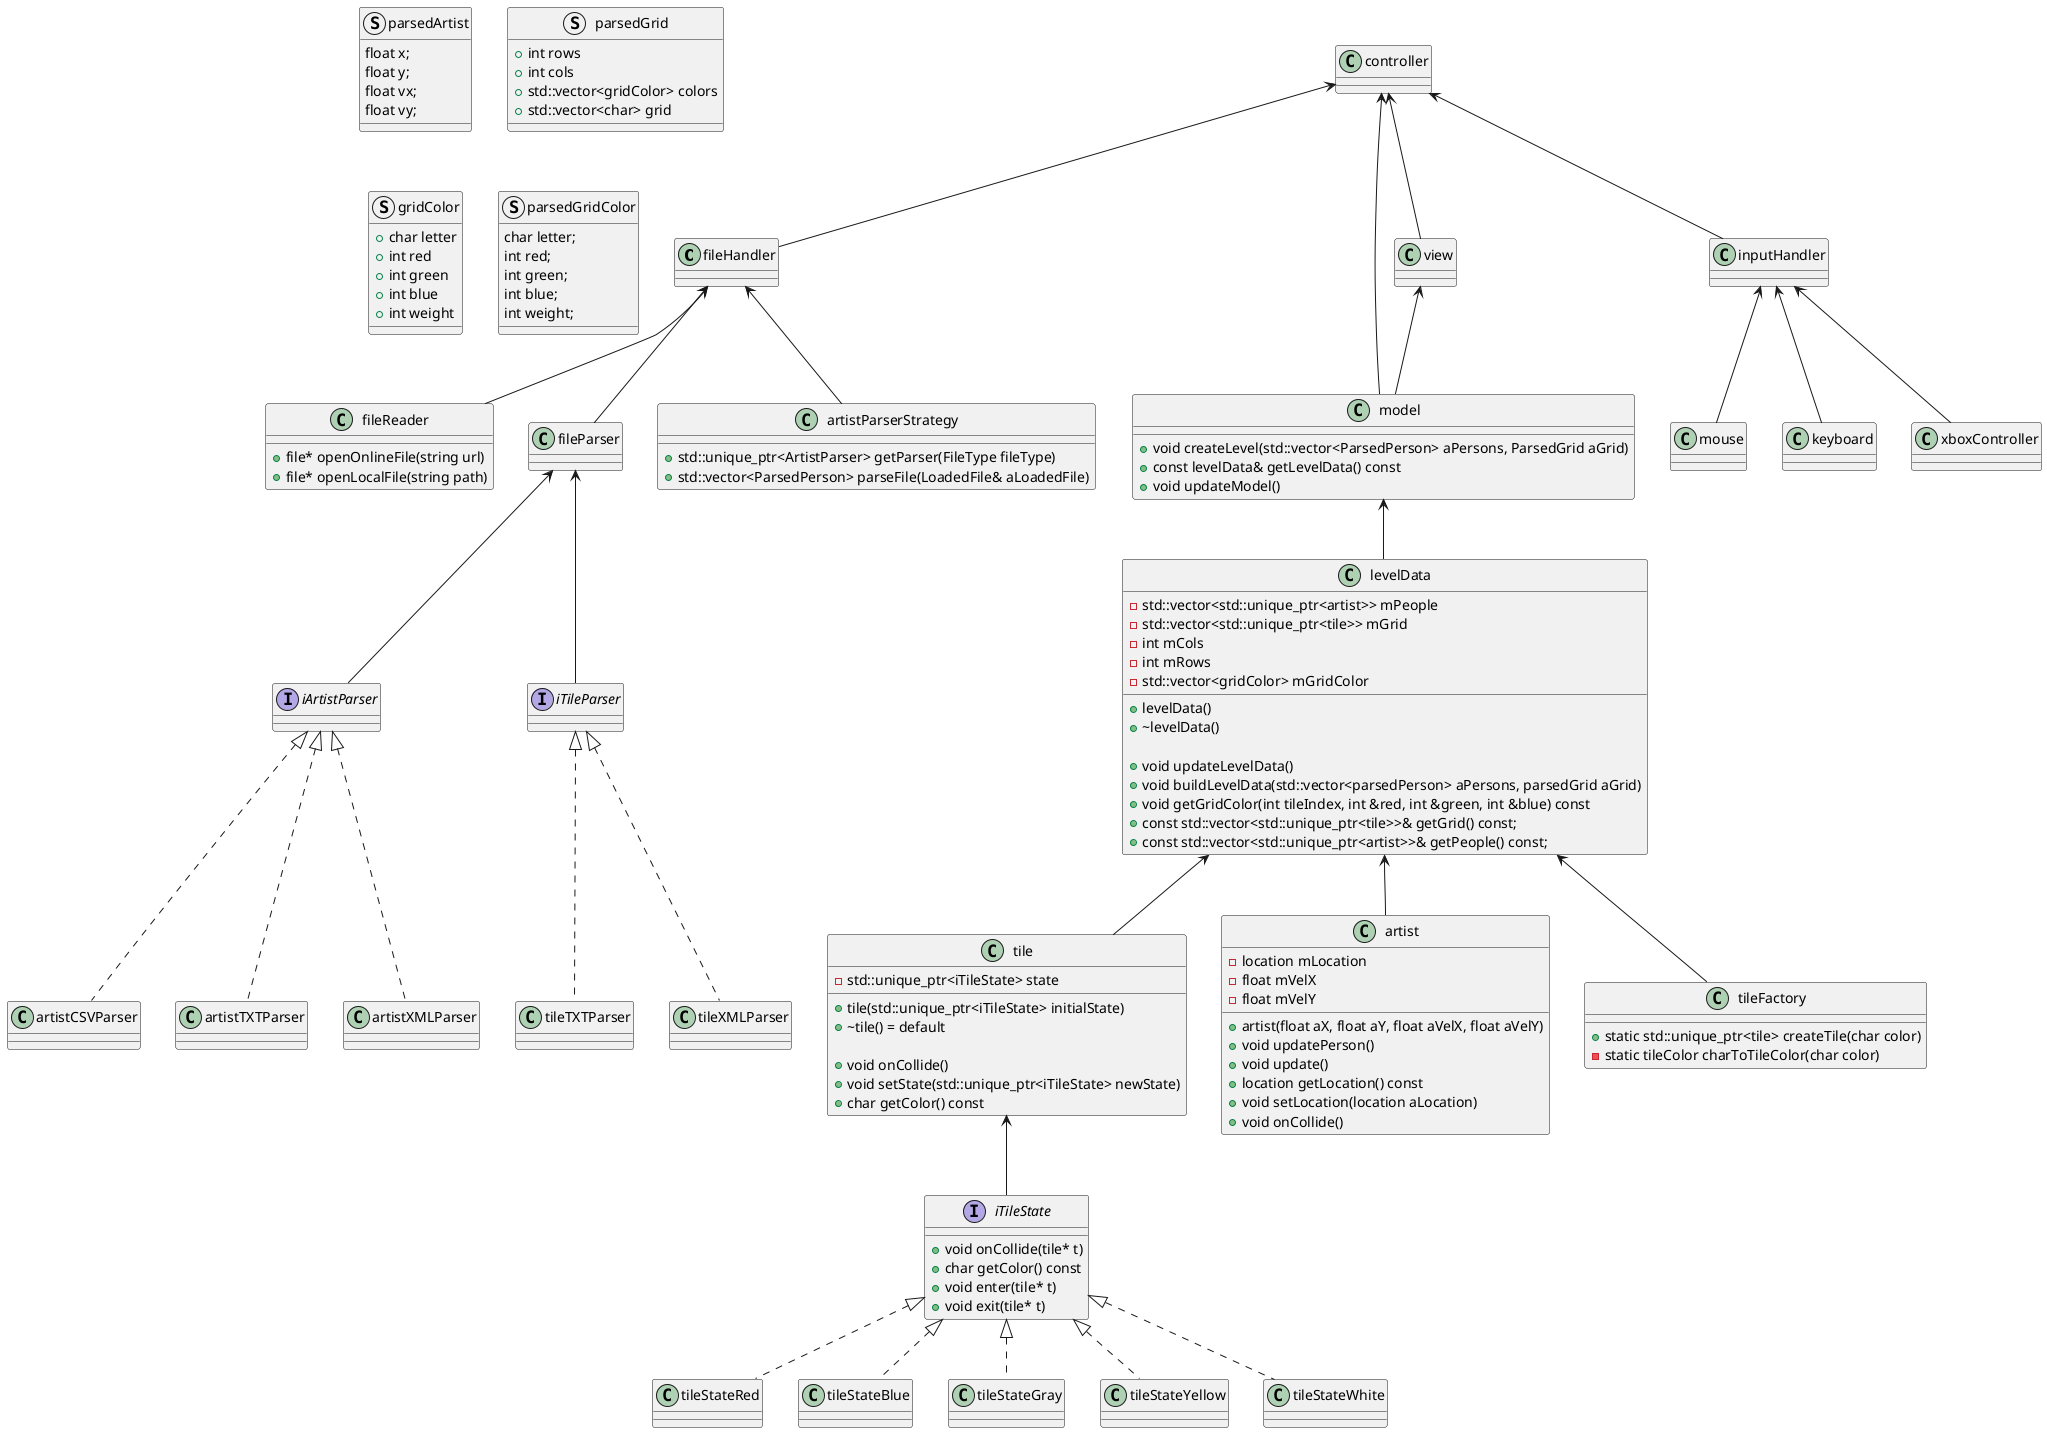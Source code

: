 @startuml

class fileHandler {
}

class fileReader {
    +file* openOnlineFile(string url)
    +file* openLocalFile(string path)
}

class fileParser {
}

interface iArtistParser {

}

interface iTileParser {

}

class artistCSVParser{ 
}

class artistTXTParser {
}

class artistXMLParser {
}

class artistParserStrategy {
    +std::unique_ptr<ArtistParser> getParser(FileType fileType)
    +std::vector<ParsedPerson> parseFile(LoadedFile& aLoadedFile)
}

class controller{

}

class model{
    +void createLevel(std::vector<ParsedPerson> aPersons, ParsedGrid aGrid)
    +const levelData& getLevelData() const
    +void updateModel()
}

class levelData{
    +levelData()
    +~levelData()

    +void updateLevelData()
    +void buildLevelData(std::vector<parsedPerson> aPersons, parsedGrid aGrid)
    +void getGridColor(int tileIndex, int &red, int &green, int &blue) const
    +const std::vector<std::unique_ptr<tile>>& getGrid() const;
    +const std::vector<std::unique_ptr<artist>>& getPeople() const;

    -std::vector<std::unique_ptr<artist>> mPeople
    -std::vector<std::unique_ptr<tile>> mGrid
    -int mCols
    -int mRows
    -std::vector<gridColor> mGridColor
}

class tile{
    +tile(std::unique_ptr<iTileState> initialState)
    +~tile() = default

    +void onCollide()
    +void setState(std::unique_ptr<iTileState> newState)
    +char getColor() const

    -std::unique_ptr<iTileState> state
}

interface iTileState{
    +void onCollide(tile* t)
    +char getColor() const
    +void enter(tile* t)
    +void exit(tile* t)
}

class tileStateRed{
}

class tileStateBlue{
}

class tileStateGray{
}

class tileStateYellow{
}

class tileStateWhite{
}

class artist{
    ' +struct location{
    '     float x;
    '     float y;
    ' }
    +artist(float aX, float aY, float aVelX, float aVelY)
    +void updatePerson()
    +void update()
    +location getLocation() const
    +void setLocation(location aLocation)
    +void onCollide()

    -location mLocation
    -float mVelX
    -float mVelY
}

class inputHandler{
}

class mouse{
    ' use 3rd party library to get mouse coordinates and translate to generic data
}

class keyboard{
    ' use 3rd party library to get keyboard input and translate to generic data
}

class xboxController{
    ' use 3rd party library to get xbox controller input and translate to generic data
}

class tileFactory{
    +static std::unique_ptr<tile> createTile(char color)
    -static tileColor charToTileColor(char color)
}

class view{}

struct parsedArtist{
    float x;
    float y;
    float vx;
    float vy;
}

' vector<char> parsedTile()

struct parsedGrid{
    +int rows
    +int cols
    +std::vector<gridColor> colors
    +std::vector<char> grid
}

struct gridColor{
    +char letter
    +int red
    +int green
    +int blue
    +int weight
}

struct parsedGridColor{
    char letter;
    int red;
    int green;
    int blue;
    int weight;
}


controller <-- fileHandler
controller <-- model
controller <-- inputHandler
controller <-- view
view <-- model

' model
model <-- levelData
levelData <-- tile
tile <-- iTileState
iTileState <|.. tileStateRed
iTileState <|.. tileStateBlue
iTileState <|.. tileStateGray
iTileState <|.. tileStateYellow
iTileState <|.. tileStateWhite

levelData <-- artist

levelData <-- tileFactory

' filehandler
fileHandler <-- fileReader

' Parser
fileHandler <-- fileParser
fileParser <-- iArtistParser
fileParser <-- iTileParser

iArtistParser <|.. artistCSVParser
iArtistParser <|.. artistTXTParser
iArtistParser <|.. artistXMLParser

iTileParser <|.. tileTXTParser
iTileParser <|.. tileXMLParser

' inputHandler
inputHandler <-- mouse
inputHandler <-- keyboard
inputHandler <-- xboxController

fileHandler <-- artistParserStrategy
@enduml